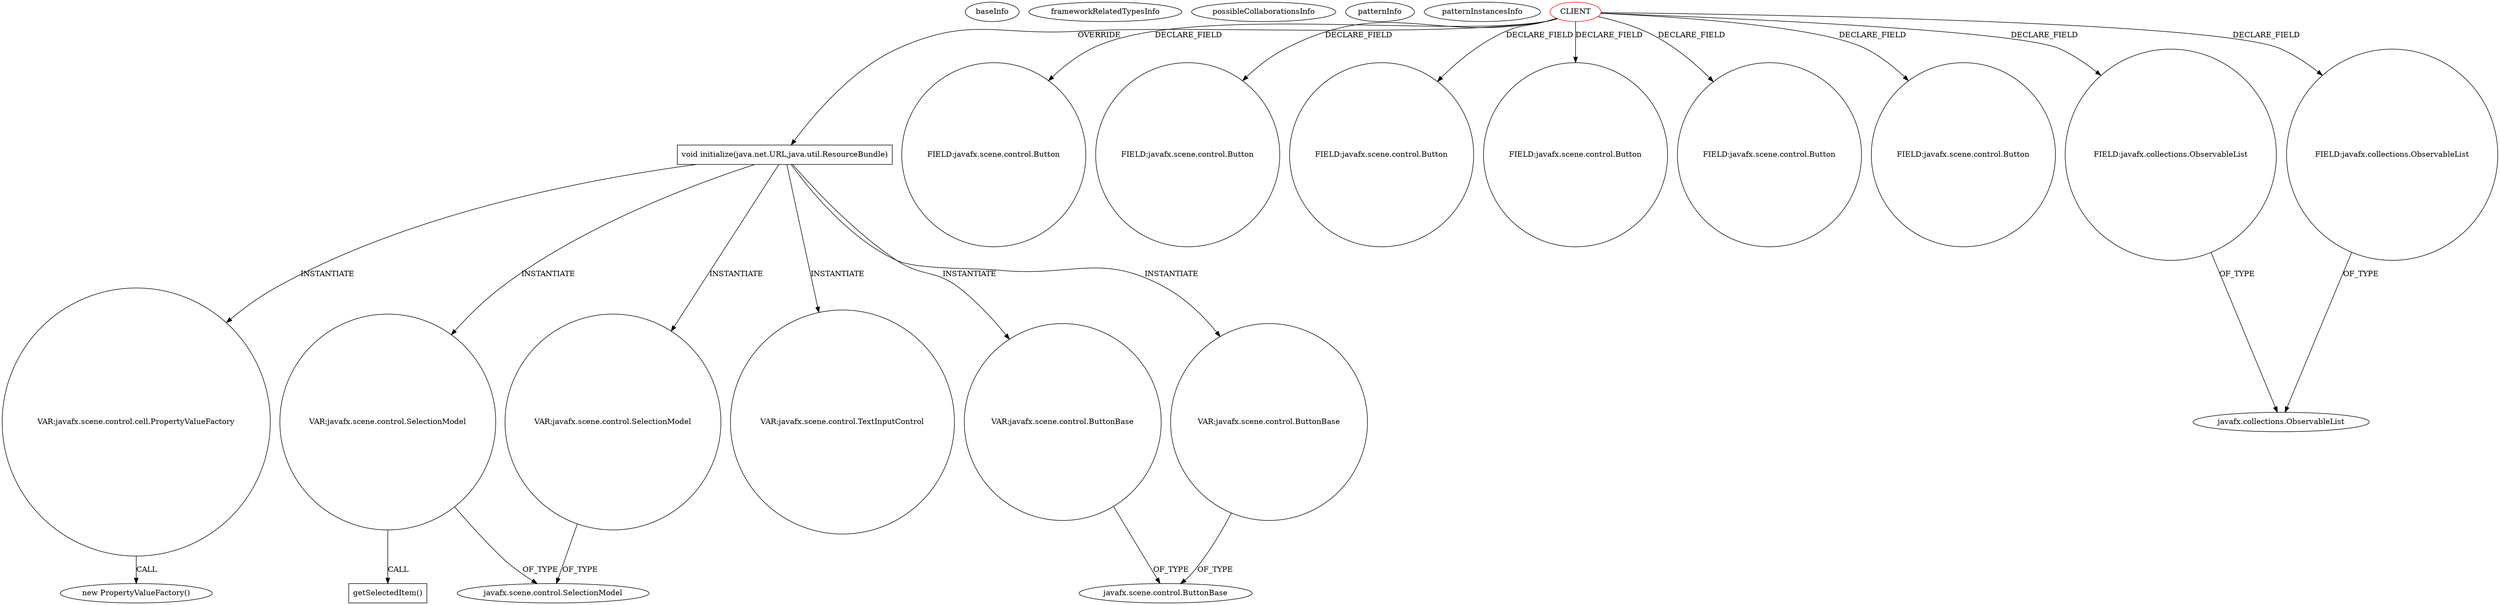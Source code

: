 digraph {
baseInfo[graphId=431,category="pattern",isAnonymous=false,possibleRelation=false]
frameworkRelatedTypesInfo[]
possibleCollaborationsInfo[]
patternInfo[frequency=2.0,patternRootClient=0]
patternInstancesInfo[0="diogocs1-FPessoais~/diogocs1-FPessoais/FPessoais-master/FinancasPessoais/src/app/controllers/HomeController.java~HomeController~2490",1="crosswords-testEnvironment~/crosswords-testEnvironment/testEnvironment-master/src/GUI/MainController.java~MainController~2315"]
96[label="new PropertyValueFactory()",vertexType="CONSTRUCTOR_CALL",isFrameworkType=false]
97[label="VAR:javafx.scene.control.cell.PropertyValueFactory",vertexType="VARIABLE_EXPRESION",isFrameworkType=false,shape=circle]
54[label="void initialize(java.net.URL,java.util.ResourceBundle)",vertexType="OVERRIDING_METHOD_DECLARATION",isFrameworkType=false,shape=box]
0[label="CLIENT",vertexType="ROOT_CLIENT_CLASS_DECLARATION",isFrameworkType=false,color=red]
44[label="FIELD:javafx.scene.control.Button",vertexType="FIELD_DECLARATION",isFrameworkType=false,shape=circle]
2[label="FIELD:javafx.scene.control.Button",vertexType="FIELD_DECLARATION",isFrameworkType=false,shape=circle]
14[label="FIELD:javafx.scene.control.Button",vertexType="FIELD_DECLARATION",isFrameworkType=false,shape=circle]
16[label="FIELD:javafx.scene.control.Button",vertexType="FIELD_DECLARATION",isFrameworkType=false,shape=circle]
38[label="FIELD:javafx.scene.control.Button",vertexType="FIELD_DECLARATION",isFrameworkType=false,shape=circle]
32[label="FIELD:javafx.scene.control.Button",vertexType="FIELD_DECLARATION",isFrameworkType=false,shape=circle]
12[label="FIELD:javafx.collections.ObservableList",vertexType="FIELD_DECLARATION",isFrameworkType=false,shape=circle]
13[label="javafx.collections.ObservableList",vertexType="FRAMEWORK_INTERFACE_TYPE",isFrameworkType=false]
34[label="FIELD:javafx.collections.ObservableList",vertexType="FIELD_DECLARATION",isFrameworkType=false,shape=circle]
301[label="VAR:javafx.scene.control.SelectionModel",vertexType="VARIABLE_EXPRESION",isFrameworkType=false,shape=circle]
302[label="getSelectedItem()",vertexType="INSIDE_CALL",isFrameworkType=false,shape=box]
116[label="javafx.scene.control.SelectionModel",vertexType="FRAMEWORK_CLASS_TYPE",isFrameworkType=false]
114[label="VAR:javafx.scene.control.SelectionModel",vertexType="VARIABLE_EXPRESION",isFrameworkType=false,shape=circle]
271[label="VAR:javafx.scene.control.TextInputControl",vertexType="VARIABLE_EXPRESION",isFrameworkType=false,shape=circle]
219[label="VAR:javafx.scene.control.ButtonBase",vertexType="VARIABLE_EXPRESION",isFrameworkType=false,shape=circle]
109[label="javafx.scene.control.ButtonBase",vertexType="FRAMEWORK_CLASS_TYPE",isFrameworkType=false]
244[label="VAR:javafx.scene.control.ButtonBase",vertexType="VARIABLE_EXPRESION",isFrameworkType=false,shape=circle]
34->13[label="OF_TYPE"]
0->54[label="OVERRIDE"]
219->109[label="OF_TYPE"]
0->2[label="DECLARE_FIELD"]
54->244[label="INSTANTIATE"]
54->114[label="INSTANTIATE"]
54->97[label="INSTANTIATE"]
0->34[label="DECLARE_FIELD"]
54->219[label="INSTANTIATE"]
114->116[label="OF_TYPE"]
97->96[label="CALL"]
12->13[label="OF_TYPE"]
0->32[label="DECLARE_FIELD"]
0->14[label="DECLARE_FIELD"]
54->271[label="INSTANTIATE"]
0->44[label="DECLARE_FIELD"]
301->302[label="CALL"]
54->301[label="INSTANTIATE"]
0->38[label="DECLARE_FIELD"]
301->116[label="OF_TYPE"]
0->16[label="DECLARE_FIELD"]
244->109[label="OF_TYPE"]
0->12[label="DECLARE_FIELD"]
}
